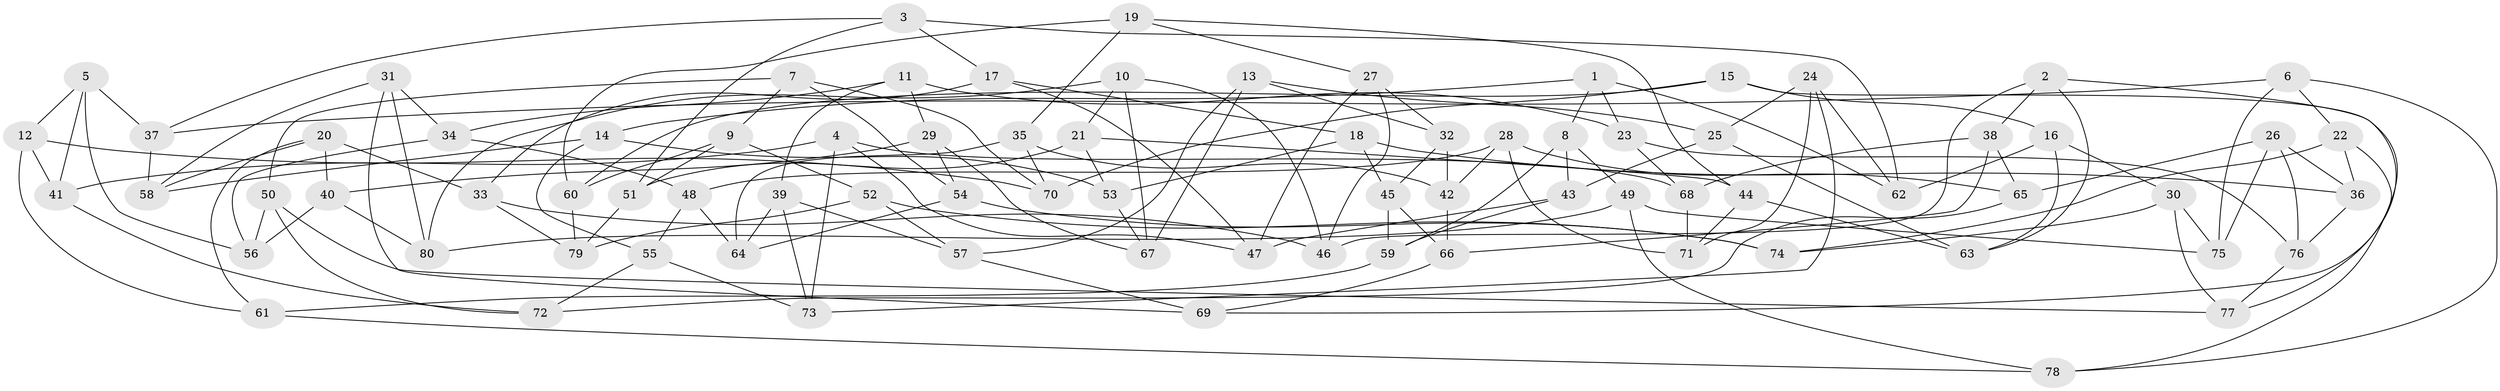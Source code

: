 // Generated by graph-tools (version 1.1) at 2025/38/03/09/25 02:38:15]
// undirected, 80 vertices, 160 edges
graph export_dot {
graph [start="1"]
  node [color=gray90,style=filled];
  1;
  2;
  3;
  4;
  5;
  6;
  7;
  8;
  9;
  10;
  11;
  12;
  13;
  14;
  15;
  16;
  17;
  18;
  19;
  20;
  21;
  22;
  23;
  24;
  25;
  26;
  27;
  28;
  29;
  30;
  31;
  32;
  33;
  34;
  35;
  36;
  37;
  38;
  39;
  40;
  41;
  42;
  43;
  44;
  45;
  46;
  47;
  48;
  49;
  50;
  51;
  52;
  53;
  54;
  55;
  56;
  57;
  58;
  59;
  60;
  61;
  62;
  63;
  64;
  65;
  66;
  67;
  68;
  69;
  70;
  71;
  72;
  73;
  74;
  75;
  76;
  77;
  78;
  79;
  80;
  1 -- 14;
  1 -- 8;
  1 -- 62;
  1 -- 23;
  2 -- 63;
  2 -- 38;
  2 -- 46;
  2 -- 69;
  3 -- 62;
  3 -- 17;
  3 -- 51;
  3 -- 37;
  4 -- 73;
  4 -- 47;
  4 -- 68;
  4 -- 41;
  5 -- 37;
  5 -- 56;
  5 -- 41;
  5 -- 12;
  6 -- 78;
  6 -- 37;
  6 -- 75;
  6 -- 22;
  7 -- 54;
  7 -- 9;
  7 -- 50;
  7 -- 70;
  8 -- 59;
  8 -- 49;
  8 -- 43;
  9 -- 60;
  9 -- 51;
  9 -- 52;
  10 -- 46;
  10 -- 67;
  10 -- 80;
  10 -- 21;
  11 -- 34;
  11 -- 29;
  11 -- 23;
  11 -- 39;
  12 -- 61;
  12 -- 70;
  12 -- 41;
  13 -- 67;
  13 -- 25;
  13 -- 32;
  13 -- 57;
  14 -- 55;
  14 -- 53;
  14 -- 58;
  15 -- 16;
  15 -- 60;
  15 -- 70;
  15 -- 77;
  16 -- 63;
  16 -- 62;
  16 -- 30;
  17 -- 18;
  17 -- 47;
  17 -- 33;
  18 -- 45;
  18 -- 36;
  18 -- 53;
  19 -- 27;
  19 -- 35;
  19 -- 44;
  19 -- 60;
  20 -- 40;
  20 -- 61;
  20 -- 33;
  20 -- 58;
  21 -- 51;
  21 -- 53;
  21 -- 44;
  22 -- 78;
  22 -- 36;
  22 -- 74;
  23 -- 68;
  23 -- 76;
  24 -- 73;
  24 -- 71;
  24 -- 62;
  24 -- 25;
  25 -- 43;
  25 -- 63;
  26 -- 76;
  26 -- 36;
  26 -- 75;
  26 -- 65;
  27 -- 47;
  27 -- 32;
  27 -- 46;
  28 -- 65;
  28 -- 71;
  28 -- 42;
  28 -- 48;
  29 -- 40;
  29 -- 54;
  29 -- 67;
  30 -- 75;
  30 -- 74;
  30 -- 77;
  31 -- 58;
  31 -- 80;
  31 -- 34;
  31 -- 69;
  32 -- 42;
  32 -- 45;
  33 -- 79;
  33 -- 46;
  34 -- 56;
  34 -- 48;
  35 -- 64;
  35 -- 42;
  35 -- 70;
  36 -- 76;
  37 -- 58;
  38 -- 68;
  38 -- 65;
  38 -- 66;
  39 -- 64;
  39 -- 73;
  39 -- 57;
  40 -- 56;
  40 -- 80;
  41 -- 72;
  42 -- 66;
  43 -- 47;
  43 -- 59;
  44 -- 71;
  44 -- 63;
  45 -- 59;
  45 -- 66;
  48 -- 64;
  48 -- 55;
  49 -- 80;
  49 -- 75;
  49 -- 78;
  50 -- 56;
  50 -- 77;
  50 -- 72;
  51 -- 79;
  52 -- 74;
  52 -- 57;
  52 -- 79;
  53 -- 67;
  54 -- 64;
  54 -- 74;
  55 -- 72;
  55 -- 73;
  57 -- 69;
  59 -- 61;
  60 -- 79;
  61 -- 78;
  65 -- 72;
  66 -- 69;
  68 -- 71;
  76 -- 77;
}
